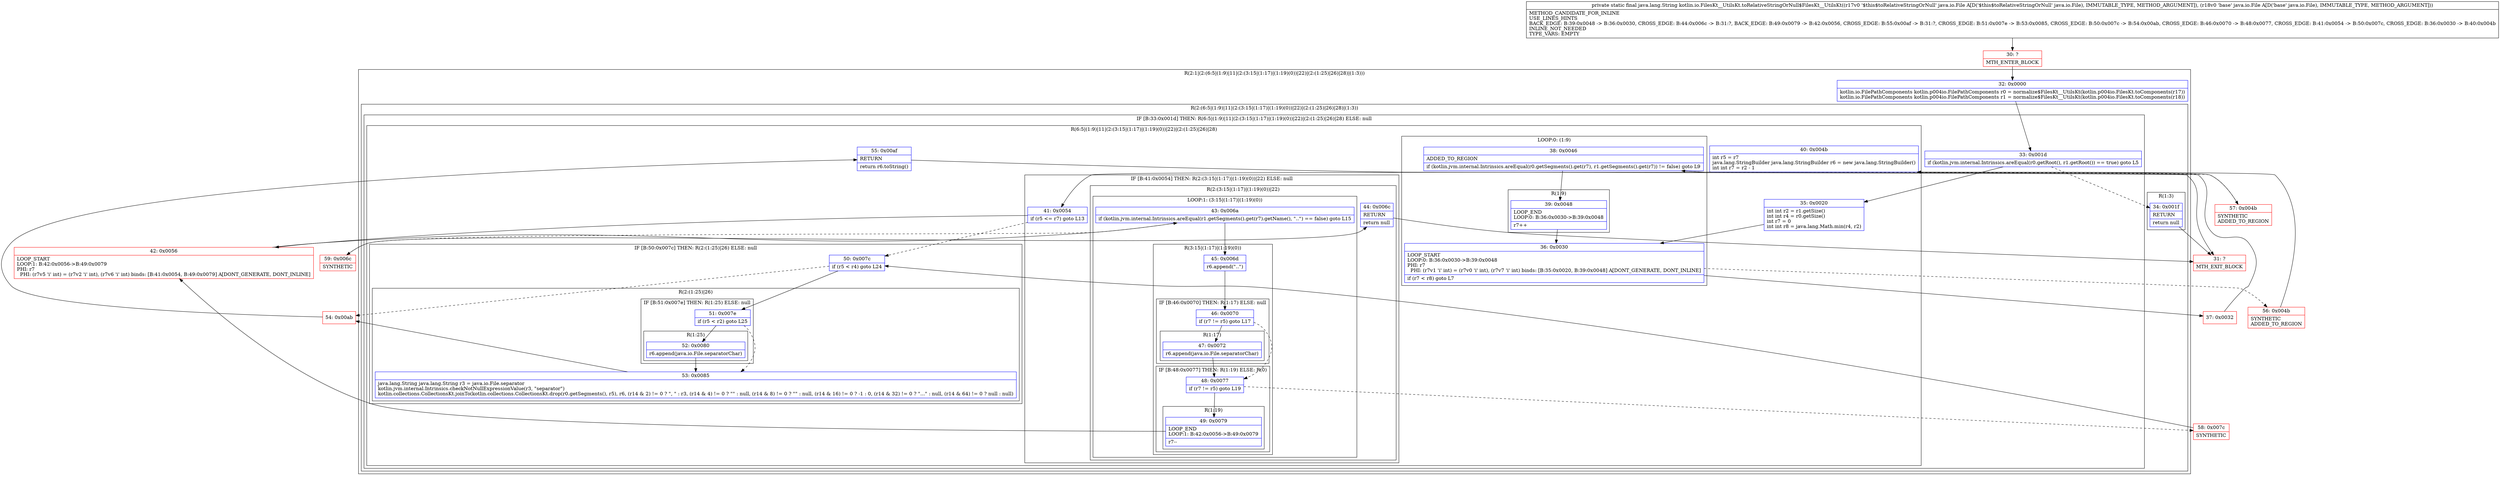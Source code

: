 digraph "CFG forkotlin.io.FilesKt__UtilsKt.toRelativeStringOrNull$FilesKt__UtilsKt(Ljava\/io\/File;Ljava\/io\/File;)Ljava\/lang\/String;" {
subgraph cluster_Region_154076407 {
label = "R(2:1|(2:(6:5|(1:9)|11|(2:(3:15|(1:17)|(1:19)(0))|22)|(2:(1:25)|26)|28)|(1:3)))";
node [shape=record,color=blue];
Node_32 [shape=record,label="{32\:\ 0x0000|kotlin.io.FilePathComponents kotlin.p004io.FilePathComponents r0 = normalize$FilesKt__UtilsKt(kotlin.p004io.FilesKt.toComponents(r17))\lkotlin.io.FilePathComponents kotlin.p004io.FilePathComponents r1 = normalize$FilesKt__UtilsKt(kotlin.p004io.FilesKt.toComponents(r18))\l}"];
subgraph cluster_Region_1911482299 {
label = "R(2:(6:5|(1:9)|11|(2:(3:15|(1:17)|(1:19)(0))|22)|(2:(1:25)|26)|28)|(1:3))";
node [shape=record,color=blue];
subgraph cluster_IfRegion_753673433 {
label = "IF [B:33:0x001d] THEN: R(6:5|(1:9)|11|(2:(3:15|(1:17)|(1:19)(0))|22)|(2:(1:25)|26)|28) ELSE: null";
node [shape=record,color=blue];
Node_33 [shape=record,label="{33\:\ 0x001d|if (kotlin.jvm.internal.Intrinsics.areEqual(r0.getRoot(), r1.getRoot()) == true) goto L5\l}"];
subgraph cluster_Region_159268059 {
label = "R(6:5|(1:9)|11|(2:(3:15|(1:17)|(1:19)(0))|22)|(2:(1:25)|26)|28)";
node [shape=record,color=blue];
Node_35 [shape=record,label="{35\:\ 0x0020|int int r2 = r1.getSize()\lint int r4 = r0.getSize()\lint r7 = 0\lint int r8 = java.lang.Math.min(r4, r2)\l}"];
subgraph cluster_LoopRegion_952477306 {
label = "LOOP:0: (1:9)";
node [shape=record,color=blue];
Node_36 [shape=record,label="{36\:\ 0x0030|LOOP_START\lLOOP:0: B:36:0x0030\-\>B:39:0x0048\lPHI: r7 \l  PHI: (r7v1 'i' int) = (r7v0 'i' int), (r7v7 'i' int) binds: [B:35:0x0020, B:39:0x0048] A[DONT_GENERATE, DONT_INLINE]\l|if (r7 \< r8) goto L7\l}"];
Node_38 [shape=record,label="{38\:\ 0x0046|ADDED_TO_REGION\l|if (kotlin.jvm.internal.Intrinsics.areEqual(r0.getSegments().get(r7), r1.getSegments().get(r7)) != false) goto L9\l}"];
subgraph cluster_Region_1074011223 {
label = "R(1:9)";
node [shape=record,color=blue];
Node_39 [shape=record,label="{39\:\ 0x0048|LOOP_END\lLOOP:0: B:36:0x0030\-\>B:39:0x0048\l|r7++\l}"];
}
}
Node_40 [shape=record,label="{40\:\ 0x004b|int r5 = r7\ljava.lang.StringBuilder java.lang.StringBuilder r6 = new java.lang.StringBuilder()\lint int r7 = r2 \- 1\l}"];
subgraph cluster_IfRegion_498310174 {
label = "IF [B:41:0x0054] THEN: R(2:(3:15|(1:17)|(1:19)(0))|22) ELSE: null";
node [shape=record,color=blue];
Node_41 [shape=record,label="{41\:\ 0x0054|if (r5 \<= r7) goto L13\l}"];
subgraph cluster_Region_1550370547 {
label = "R(2:(3:15|(1:17)|(1:19)(0))|22)";
node [shape=record,color=blue];
subgraph cluster_LoopRegion_70990379 {
label = "LOOP:1: (3:15|(1:17)|(1:19)(0))";
node [shape=record,color=blue];
Node_43 [shape=record,label="{43\:\ 0x006a|if (kotlin.jvm.internal.Intrinsics.areEqual(r1.getSegments().get(r7).getName(), \"..\") == false) goto L15\l}"];
subgraph cluster_Region_1948479488 {
label = "R(3:15|(1:17)|(1:19)(0))";
node [shape=record,color=blue];
Node_45 [shape=record,label="{45\:\ 0x006d|r6.append(\"..\")\l}"];
subgraph cluster_IfRegion_1006255861 {
label = "IF [B:46:0x0070] THEN: R(1:17) ELSE: null";
node [shape=record,color=blue];
Node_46 [shape=record,label="{46\:\ 0x0070|if (r7 != r5) goto L17\l}"];
subgraph cluster_Region_1978749430 {
label = "R(1:17)";
node [shape=record,color=blue];
Node_47 [shape=record,label="{47\:\ 0x0072|r6.append(java.io.File.separatorChar)\l}"];
}
}
subgraph cluster_IfRegion_346366055 {
label = "IF [B:48:0x0077] THEN: R(1:19) ELSE: R(0)";
node [shape=record,color=blue];
Node_48 [shape=record,label="{48\:\ 0x0077|if (r7 != r5) goto L19\l}"];
subgraph cluster_Region_571304374 {
label = "R(1:19)";
node [shape=record,color=blue];
Node_49 [shape=record,label="{49\:\ 0x0079|LOOP_END\lLOOP:1: B:42:0x0056\-\>B:49:0x0079\l|r7\-\-\l}"];
}
subgraph cluster_Region_106276745 {
label = "R(0)";
node [shape=record,color=blue];
}
}
}
}
Node_44 [shape=record,label="{44\:\ 0x006c|RETURN\l|return null\l}"];
}
}
subgraph cluster_IfRegion_1773717764 {
label = "IF [B:50:0x007c] THEN: R(2:(1:25)|26) ELSE: null";
node [shape=record,color=blue];
Node_50 [shape=record,label="{50\:\ 0x007c|if (r5 \< r4) goto L24\l}"];
subgraph cluster_Region_1237058857 {
label = "R(2:(1:25)|26)";
node [shape=record,color=blue];
subgraph cluster_IfRegion_2094749331 {
label = "IF [B:51:0x007e] THEN: R(1:25) ELSE: null";
node [shape=record,color=blue];
Node_51 [shape=record,label="{51\:\ 0x007e|if (r5 \< r2) goto L25\l}"];
subgraph cluster_Region_521585707 {
label = "R(1:25)";
node [shape=record,color=blue];
Node_52 [shape=record,label="{52\:\ 0x0080|r6.append(java.io.File.separatorChar)\l}"];
}
}
Node_53 [shape=record,label="{53\:\ 0x0085|java.lang.String java.lang.String r3 = java.io.File.separator\lkotlin.jvm.internal.Intrinsics.checkNotNullExpressionValue(r3, \"separator\")\lkotlin.collections.CollectionsKt.joinTo(kotlin.collections.CollectionsKt.drop(r0.getSegments(), r5), r6, (r14 & 2) != 0 ? \", \" : r3, (r14 & 4) != 0 ? \"\" : null, (r14 & 8) != 0 ? \"\" : null, (r14 & 16) != 0 ? \-1 : 0, (r14 & 32) != 0 ? \"...\" : null, (r14 & 64) != 0 ? null : null)\l}"];
}
}
Node_55 [shape=record,label="{55\:\ 0x00af|RETURN\l|return r6.toString()\l}"];
}
}
subgraph cluster_Region_1907332297 {
label = "R(1:3)";
node [shape=record,color=blue];
Node_34 [shape=record,label="{34\:\ 0x001f|RETURN\l|return null\l}"];
}
}
}
Node_30 [shape=record,color=red,label="{30\:\ ?|MTH_ENTER_BLOCK\l}"];
Node_31 [shape=record,color=red,label="{31\:\ ?|MTH_EXIT_BLOCK\l}"];
Node_37 [shape=record,color=red,label="{37\:\ 0x0032}"];
Node_57 [shape=record,color=red,label="{57\:\ 0x004b|SYNTHETIC\lADDED_TO_REGION\l}"];
Node_42 [shape=record,color=red,label="{42\:\ 0x0056|LOOP_START\lLOOP:1: B:42:0x0056\-\>B:49:0x0079\lPHI: r7 \l  PHI: (r7v5 'i' int) = (r7v2 'i' int), (r7v6 'i' int) binds: [B:41:0x0054, B:49:0x0079] A[DONT_GENERATE, DONT_INLINE]\l}"];
Node_58 [shape=record,color=red,label="{58\:\ 0x007c|SYNTHETIC\l}"];
Node_59 [shape=record,color=red,label="{59\:\ 0x006c|SYNTHETIC\l}"];
Node_54 [shape=record,color=red,label="{54\:\ 0x00ab}"];
Node_56 [shape=record,color=red,label="{56\:\ 0x004b|SYNTHETIC\lADDED_TO_REGION\l}"];
MethodNode[shape=record,label="{private static final java.lang.String kotlin.io.FilesKt__UtilsKt.toRelativeStringOrNull$FilesKt__UtilsKt((r17v0 '$this$toRelativeStringOrNull' java.io.File A[D('$this$toRelativeStringOrNull' java.io.File), IMMUTABLE_TYPE, METHOD_ARGUMENT]), (r18v0 'base' java.io.File A[D('base' java.io.File), IMMUTABLE_TYPE, METHOD_ARGUMENT]))  | METHOD_CANDIDATE_FOR_INLINE\lUSE_LINES_HINTS\lBACK_EDGE: B:39:0x0048 \-\> B:36:0x0030, CROSS_EDGE: B:44:0x006c \-\> B:31:?, BACK_EDGE: B:49:0x0079 \-\> B:42:0x0056, CROSS_EDGE: B:55:0x00af \-\> B:31:?, CROSS_EDGE: B:51:0x007e \-\> B:53:0x0085, CROSS_EDGE: B:50:0x007c \-\> B:54:0x00ab, CROSS_EDGE: B:46:0x0070 \-\> B:48:0x0077, CROSS_EDGE: B:41:0x0054 \-\> B:50:0x007c, CROSS_EDGE: B:36:0x0030 \-\> B:40:0x004b\lINLINE_NOT_NEEDED\lTYPE_VARS: EMPTY\l}"];
MethodNode -> Node_30;Node_32 -> Node_33;
Node_33 -> Node_34[style=dashed];
Node_33 -> Node_35;
Node_35 -> Node_36;
Node_36 -> Node_37;
Node_36 -> Node_56[style=dashed];
Node_38 -> Node_39;
Node_38 -> Node_57[style=dashed];
Node_39 -> Node_36;
Node_40 -> Node_41;
Node_41 -> Node_42;
Node_41 -> Node_50[style=dashed];
Node_43 -> Node_45;
Node_43 -> Node_59[style=dashed];
Node_45 -> Node_46;
Node_46 -> Node_47;
Node_46 -> Node_48[style=dashed];
Node_47 -> Node_48;
Node_48 -> Node_49;
Node_48 -> Node_58[style=dashed];
Node_49 -> Node_42;
Node_44 -> Node_31;
Node_50 -> Node_51;
Node_50 -> Node_54[style=dashed];
Node_51 -> Node_52;
Node_51 -> Node_53[style=dashed];
Node_52 -> Node_53;
Node_53 -> Node_54;
Node_55 -> Node_31;
Node_34 -> Node_31;
Node_30 -> Node_32;
Node_37 -> Node_38;
Node_57 -> Node_40;
Node_42 -> Node_43;
Node_58 -> Node_50;
Node_59 -> Node_44;
Node_54 -> Node_55;
Node_56 -> Node_40;
}

